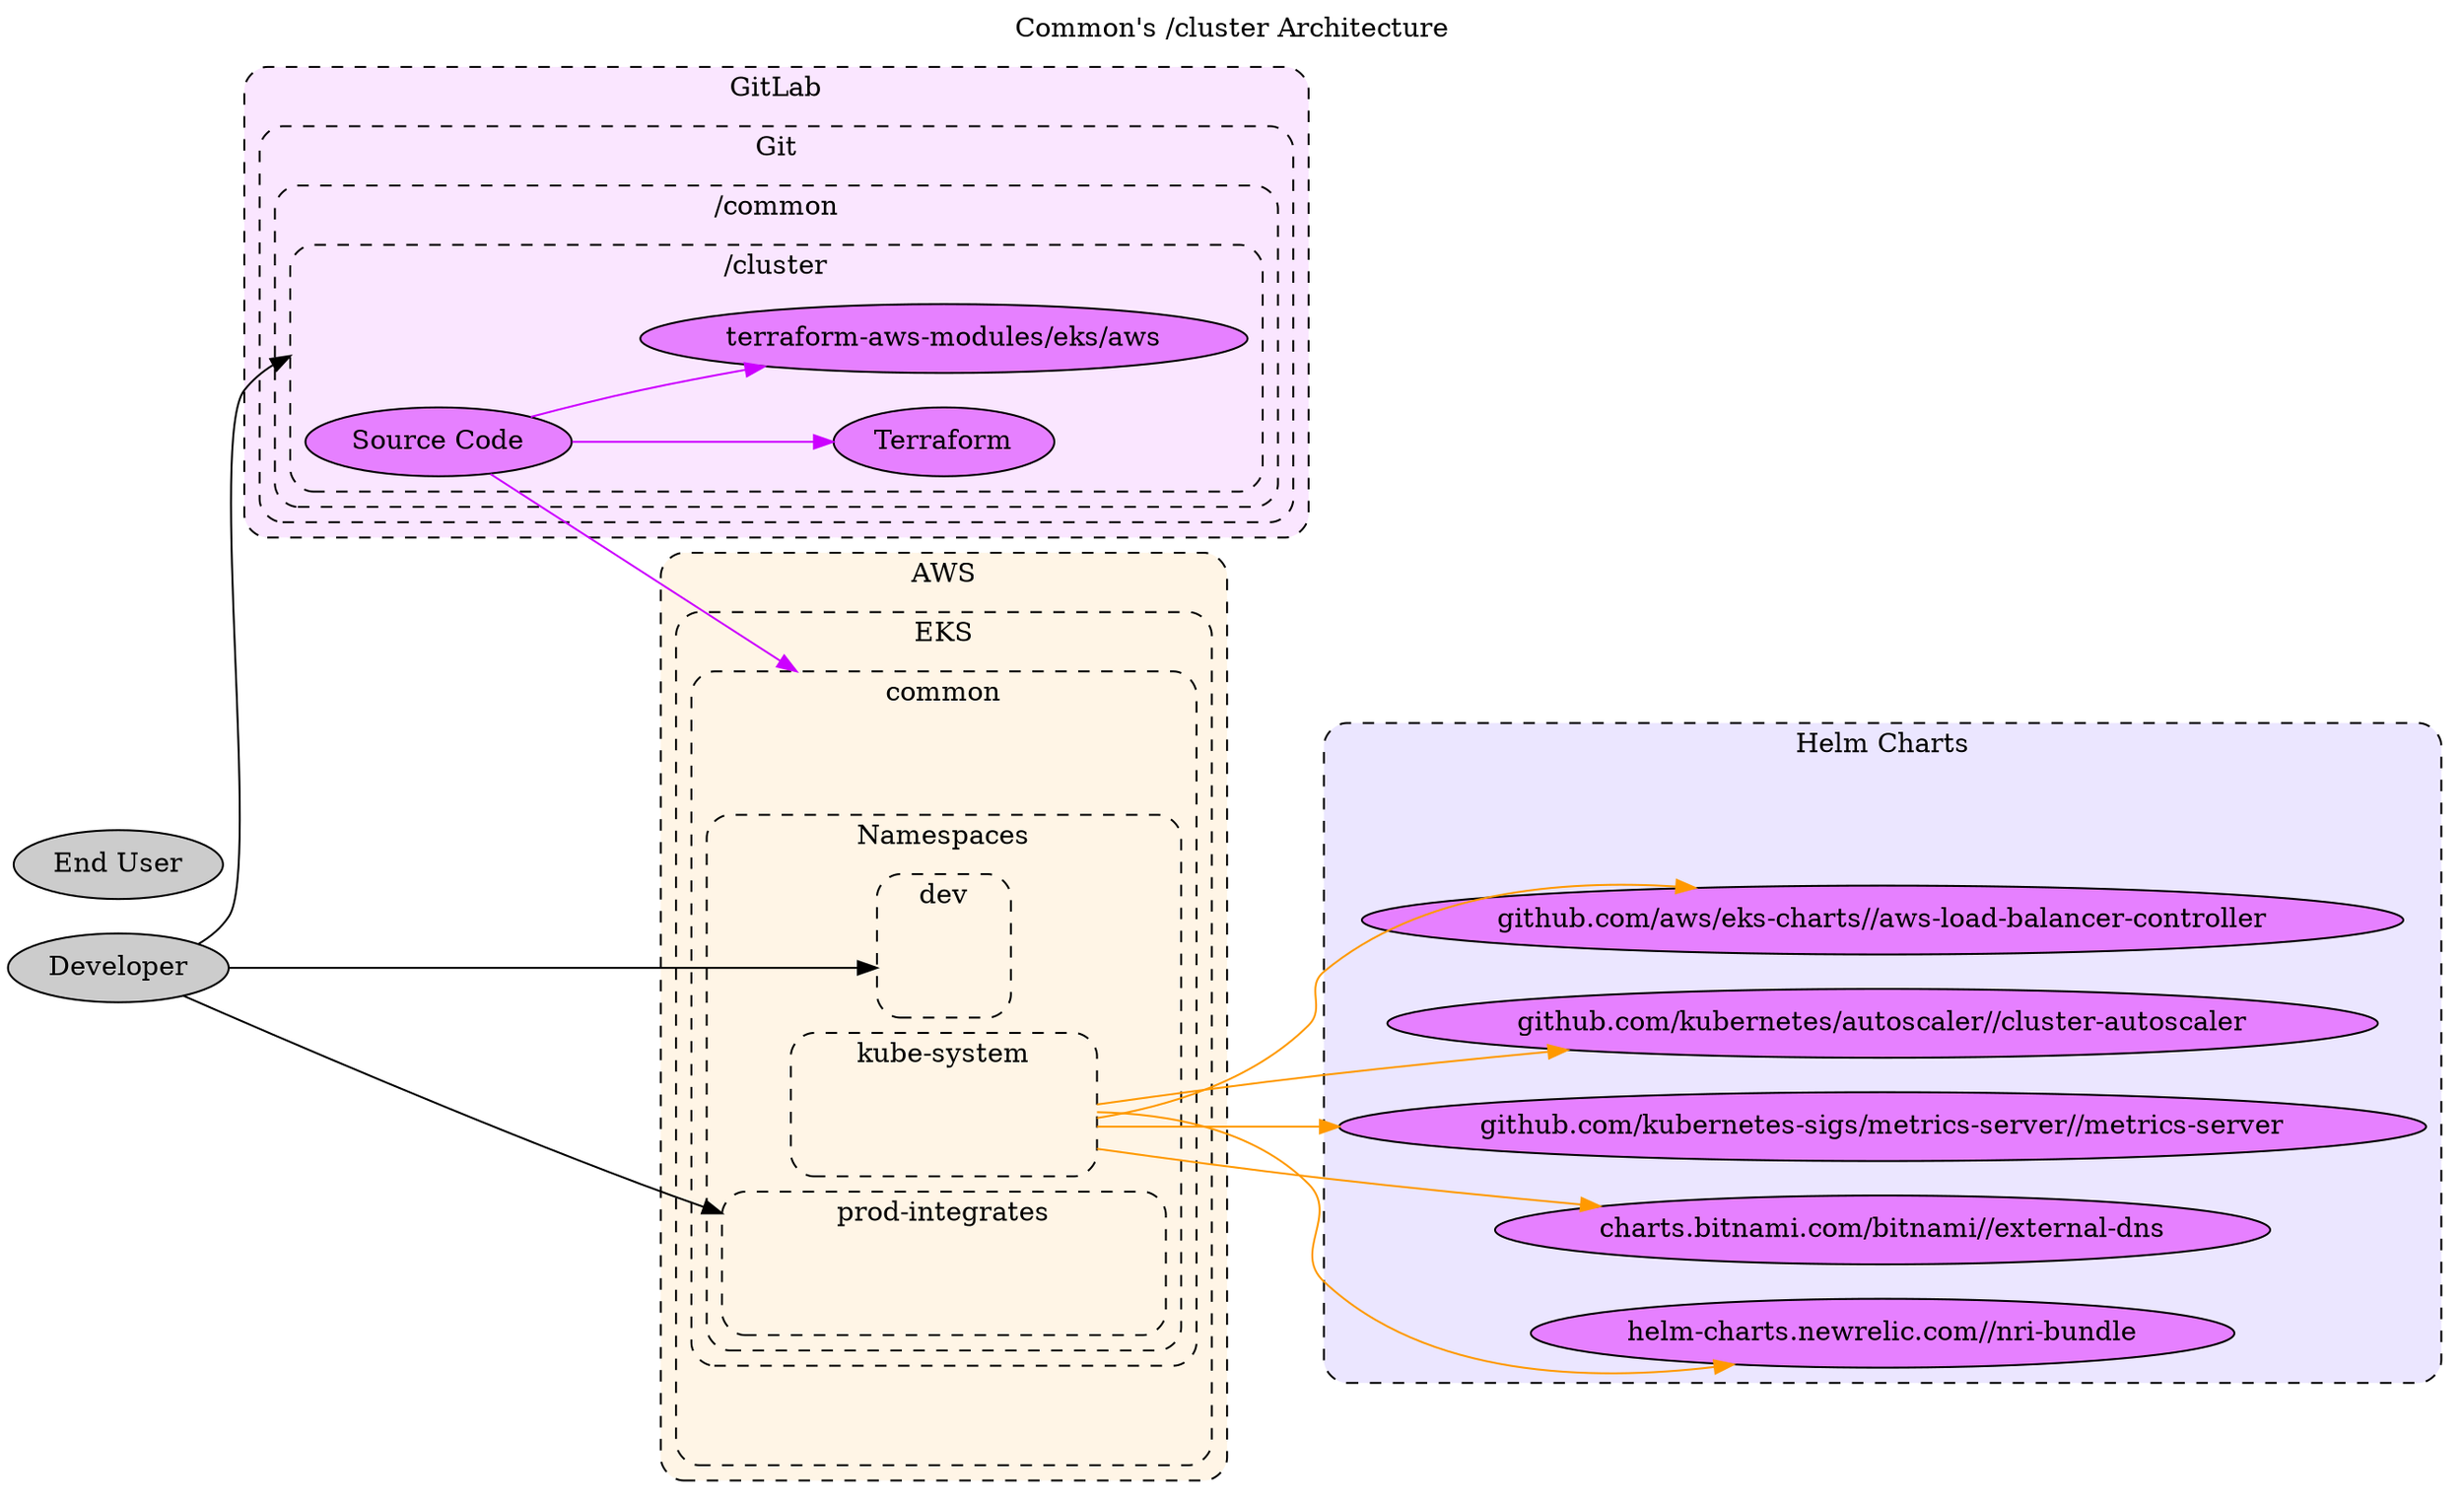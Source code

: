 // SPDX-FileCopyrightText: 2022 Fluid Attacks <development@fluidattacks.com>
//
// SPDX-License-Identifier: MPL-2.0

digraph common {
  label="Common's /cluster Architecture"
  labelloc="t"
  compound="true"
  // concentrate="true"
  rankdir="LR"
  scale="scalexy"

  node[style="filled"]
  graph[style="dashed,rounded"]

  subgraph cluster_aws {
    label="AWS"
    bgcolor="0.1 0.1 1.0"
    node[fillcolor="0.1 0.5 1.0"]

    subgraph cluster_aws_eks {
      label="EKS"

      cluster_aws_eks[label="" style="invis"]

      subgraph cluster_aws_eks_common {
        label="common"

        cluster_aws_eks_common[label="" style="invis"]

        subgraph cluster_aws_eks_common_worker_groups {
          label="Worker Groups"
        }

        subgraph cluster_aws_eks_common_namespaces {
          label="Namespaces"

          subgraph cluster_aws_eks_common_namespaces_dev {
            label="dev"

            cluster_aws_eks_common_namespaces_dev[label="" style="invis"]
          }

          subgraph cluster_aws_eks_common_namespaces_kube_system {
            label="kube-system"

            cluster_aws_eks_common_namespaces_kube_system[label="" style="invis" width="2.0"]
          }

          subgraph cluster_aws_eks_common_namespaces_prod_integrates {
            label="prod-integrates"
            cluster_aws_eks_common_namespaces_prod_integrates[label="" style="invis" width="3.0"]
          }
        }
      }
    }
  }

  subgraph cluster_cloudflare {
    label="Cloudflare"
    bgcolor="0.6 0.1 1.0"
    node[fillcolor="0.6 0.5 1.0"]
  }

  subgraph cluster_gitlab {
    label="GitLab"
    bgcolor="0.8 0.1 1.0"
    node[fillcolor="0.8 0.5 1.0"]

    subgraph cluster_gitlab_git {
      label="Git"

      subgraph cluster_gitlab_git_common {
        label="/common"

        subgraph cluster_gitlab_git_common_cluster {
          label="/cluster"

          cluster_gitlab_git_common_cluster[label="" style="invis"]
          gitlab_git_common_cluster[label="Source Code"]
          gitlab_git_common_cluster_terraform[label="Terraform"]
          gitlab_git_common_cluster_terraform_terraform_aws_modules_eks_aws[label="terraform-aws-modules/eks/aws"]
        }
      }
    }
  }

  subgraph cluster_helm {
    label="Helm Charts"
    bgcolor="0.7 0.1 1.0"
    node[fillcolor="0.8 0.5 1.0"]

    cluster_helm[label="" style="invis"]
    helm_aws_load_balancer_controller[label="github.com/aws/eks-charts//aws-load-balancer-controller"]
    helm_cluster_autoscaler[label="github.com/kubernetes/autoscaler//cluster-autoscaler"]
    helm_metrics_server[label="github.com/kubernetes-sigs/metrics-server//metrics-server"]
    helm_external_dns[label="charts.bitnami.com/bitnami//external-dns"]
    helm_nri_bundle[label="helm-charts.newrelic.com//nri-bundle"]
  }

  edge[color="0.1 1.0 1.0"]
  cluster_aws_eks_common_namespaces_kube_system -> helm_aws_load_balancer_controller[ltail="cluster_aws_eks_common_namespaces_kube_system"]
  cluster_aws_eks_common_namespaces_kube_system -> helm_cluster_autoscaler[ltail="cluster_aws_eks_common_namespaces_kube_system"]
  cluster_aws_eks_common_namespaces_kube_system -> helm_metrics_server[ltail="cluster_aws_eks_common_namespaces_kube_system"]
  cluster_aws_eks_common_namespaces_kube_system -> helm_external_dns[ltail="cluster_aws_eks_common_namespaces_kube_system"]
  cluster_aws_eks_common_namespaces_kube_system -> helm_nri_bundle[ltail="cluster_aws_eks_common_namespaces_kube_system"]

  edge[color="0.6 1.0 1.0"]

  edge[color="0.8 1.0 1.0"]
  gitlab_git_common_cluster -> cluster_aws_eks_common[lhead="cluster_aws_eks_common"]
  gitlab_git_common_cluster -> gitlab_git_common_cluster_terraform[]
  gitlab_git_common_cluster -> gitlab_git_common_cluster_terraform_terraform_aws_modules_eks_aws[]

  node[fillcolor="0.0 0.0 0.8"]
  customer[label="End User"]
  developer[label="Developer"]

  edge[color="0.0 0.0 0.0"]
  developer -> cluster_aws_eks_common_namespaces_dev[lhead="cluster_aws_eks_common_namespaces_dev"]
  developer -> cluster_aws_eks_common_namespaces_prod_integrates[lhead="cluster_aws_eks_common_namespaces_prod_integrates"]
  developer -> cluster_gitlab_git_common_cluster[lhead="cluster_gitlab_git_common_cluster"]
}
